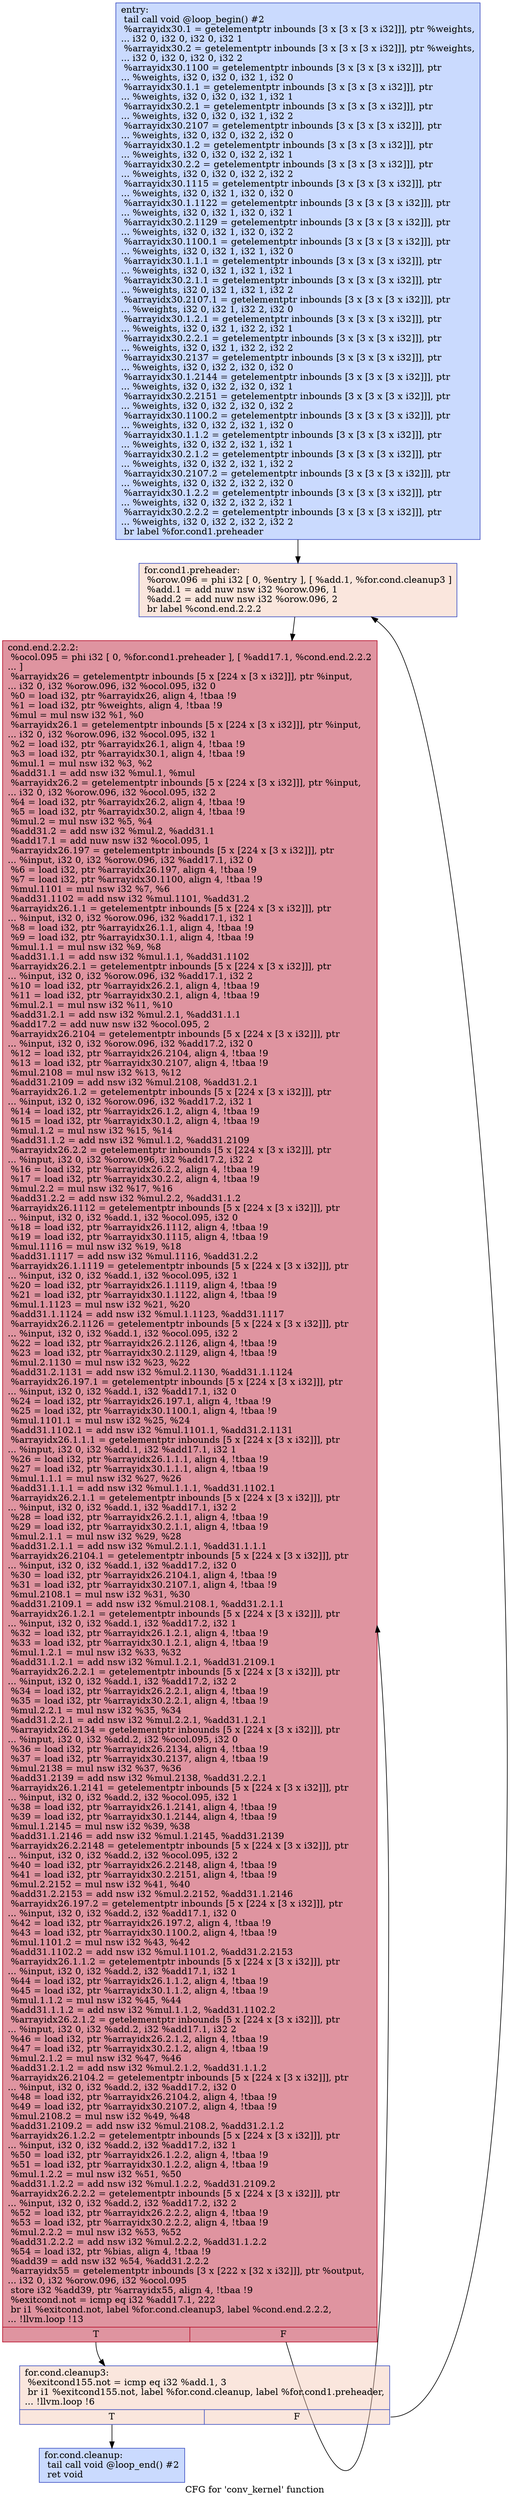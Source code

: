 digraph "CFG for 'conv_kernel' function" {
	label="CFG for 'conv_kernel' function";

	Node0x55fd136ce7d0 [shape=record,color="#3d50c3ff", style=filled, fillcolor="#88abfd70",label="{entry:\l  tail call void @loop_begin() #2\l  %arrayidx30.1 = getelementptr inbounds [3 x [3 x [3 x i32]]], ptr %weights,\l... i32 0, i32 0, i32 0, i32 1\l  %arrayidx30.2 = getelementptr inbounds [3 x [3 x [3 x i32]]], ptr %weights,\l... i32 0, i32 0, i32 0, i32 2\l  %arrayidx30.1100 = getelementptr inbounds [3 x [3 x [3 x i32]]], ptr\l... %weights, i32 0, i32 0, i32 1, i32 0\l  %arrayidx30.1.1 = getelementptr inbounds [3 x [3 x [3 x i32]]], ptr\l... %weights, i32 0, i32 0, i32 1, i32 1\l  %arrayidx30.2.1 = getelementptr inbounds [3 x [3 x [3 x i32]]], ptr\l... %weights, i32 0, i32 0, i32 1, i32 2\l  %arrayidx30.2107 = getelementptr inbounds [3 x [3 x [3 x i32]]], ptr\l... %weights, i32 0, i32 0, i32 2, i32 0\l  %arrayidx30.1.2 = getelementptr inbounds [3 x [3 x [3 x i32]]], ptr\l... %weights, i32 0, i32 0, i32 2, i32 1\l  %arrayidx30.2.2 = getelementptr inbounds [3 x [3 x [3 x i32]]], ptr\l... %weights, i32 0, i32 0, i32 2, i32 2\l  %arrayidx30.1115 = getelementptr inbounds [3 x [3 x [3 x i32]]], ptr\l... %weights, i32 0, i32 1, i32 0, i32 0\l  %arrayidx30.1.1122 = getelementptr inbounds [3 x [3 x [3 x i32]]], ptr\l... %weights, i32 0, i32 1, i32 0, i32 1\l  %arrayidx30.2.1129 = getelementptr inbounds [3 x [3 x [3 x i32]]], ptr\l... %weights, i32 0, i32 1, i32 0, i32 2\l  %arrayidx30.1100.1 = getelementptr inbounds [3 x [3 x [3 x i32]]], ptr\l... %weights, i32 0, i32 1, i32 1, i32 0\l  %arrayidx30.1.1.1 = getelementptr inbounds [3 x [3 x [3 x i32]]], ptr\l... %weights, i32 0, i32 1, i32 1, i32 1\l  %arrayidx30.2.1.1 = getelementptr inbounds [3 x [3 x [3 x i32]]], ptr\l... %weights, i32 0, i32 1, i32 1, i32 2\l  %arrayidx30.2107.1 = getelementptr inbounds [3 x [3 x [3 x i32]]], ptr\l... %weights, i32 0, i32 1, i32 2, i32 0\l  %arrayidx30.1.2.1 = getelementptr inbounds [3 x [3 x [3 x i32]]], ptr\l... %weights, i32 0, i32 1, i32 2, i32 1\l  %arrayidx30.2.2.1 = getelementptr inbounds [3 x [3 x [3 x i32]]], ptr\l... %weights, i32 0, i32 1, i32 2, i32 2\l  %arrayidx30.2137 = getelementptr inbounds [3 x [3 x [3 x i32]]], ptr\l... %weights, i32 0, i32 2, i32 0, i32 0\l  %arrayidx30.1.2144 = getelementptr inbounds [3 x [3 x [3 x i32]]], ptr\l... %weights, i32 0, i32 2, i32 0, i32 1\l  %arrayidx30.2.2151 = getelementptr inbounds [3 x [3 x [3 x i32]]], ptr\l... %weights, i32 0, i32 2, i32 0, i32 2\l  %arrayidx30.1100.2 = getelementptr inbounds [3 x [3 x [3 x i32]]], ptr\l... %weights, i32 0, i32 2, i32 1, i32 0\l  %arrayidx30.1.1.2 = getelementptr inbounds [3 x [3 x [3 x i32]]], ptr\l... %weights, i32 0, i32 2, i32 1, i32 1\l  %arrayidx30.2.1.2 = getelementptr inbounds [3 x [3 x [3 x i32]]], ptr\l... %weights, i32 0, i32 2, i32 1, i32 2\l  %arrayidx30.2107.2 = getelementptr inbounds [3 x [3 x [3 x i32]]], ptr\l... %weights, i32 0, i32 2, i32 2, i32 0\l  %arrayidx30.1.2.2 = getelementptr inbounds [3 x [3 x [3 x i32]]], ptr\l... %weights, i32 0, i32 2, i32 2, i32 1\l  %arrayidx30.2.2.2 = getelementptr inbounds [3 x [3 x [3 x i32]]], ptr\l... %weights, i32 0, i32 2, i32 2, i32 2\l  br label %for.cond1.preheader\l}"];
	Node0x55fd136ce7d0 -> Node0x55fd136d1480;
	Node0x55fd136d1480 [shape=record,color="#3d50c3ff", style=filled, fillcolor="#f3c7b170",label="{for.cond1.preheader:                              \l  %orow.096 = phi i32 [ 0, %entry ], [ %add.1, %for.cond.cleanup3 ]\l  %add.1 = add nuw nsw i32 %orow.096, 1\l  %add.2 = add nuw nsw i32 %orow.096, 2\l  br label %cond.end.2.2.2\l}"];
	Node0x55fd136d1480 -> Node0x55fd136d18f0;
	Node0x55fd136d19b0 [shape=record,color="#3d50c3ff", style=filled, fillcolor="#88abfd70",label="{for.cond.cleanup:                                 \l  tail call void @loop_end() #2\l  ret void\l}"];
	Node0x55fd136d1600 [shape=record,color="#3d50c3ff", style=filled, fillcolor="#f3c7b170",label="{for.cond.cleanup3:                                \l  %exitcond155.not = icmp eq i32 %add.1, 3\l  br i1 %exitcond155.not, label %for.cond.cleanup, label %for.cond1.preheader,\l... !llvm.loop !6\l|{<s0>T|<s1>F}}"];
	Node0x55fd136d1600:s0 -> Node0x55fd136d19b0;
	Node0x55fd136d1600:s1 -> Node0x55fd136d1480;
	Node0x55fd136d18f0 [shape=record,color="#b70d28ff", style=filled, fillcolor="#b70d2870",label="{cond.end.2.2.2:                                   \l  %ocol.095 = phi i32 [ 0, %for.cond1.preheader ], [ %add17.1, %cond.end.2.2.2\l... ]\l  %arrayidx26 = getelementptr inbounds [5 x [224 x [3 x i32]]], ptr %input,\l... i32 0, i32 %orow.096, i32 %ocol.095, i32 0\l  %0 = load i32, ptr %arrayidx26, align 4, !tbaa !9\l  %1 = load i32, ptr %weights, align 4, !tbaa !9\l  %mul = mul nsw i32 %1, %0\l  %arrayidx26.1 = getelementptr inbounds [5 x [224 x [3 x i32]]], ptr %input,\l... i32 0, i32 %orow.096, i32 %ocol.095, i32 1\l  %2 = load i32, ptr %arrayidx26.1, align 4, !tbaa !9\l  %3 = load i32, ptr %arrayidx30.1, align 4, !tbaa !9\l  %mul.1 = mul nsw i32 %3, %2\l  %add31.1 = add nsw i32 %mul.1, %mul\l  %arrayidx26.2 = getelementptr inbounds [5 x [224 x [3 x i32]]], ptr %input,\l... i32 0, i32 %orow.096, i32 %ocol.095, i32 2\l  %4 = load i32, ptr %arrayidx26.2, align 4, !tbaa !9\l  %5 = load i32, ptr %arrayidx30.2, align 4, !tbaa !9\l  %mul.2 = mul nsw i32 %5, %4\l  %add31.2 = add nsw i32 %mul.2, %add31.1\l  %add17.1 = add nuw nsw i32 %ocol.095, 1\l  %arrayidx26.197 = getelementptr inbounds [5 x [224 x [3 x i32]]], ptr\l... %input, i32 0, i32 %orow.096, i32 %add17.1, i32 0\l  %6 = load i32, ptr %arrayidx26.197, align 4, !tbaa !9\l  %7 = load i32, ptr %arrayidx30.1100, align 4, !tbaa !9\l  %mul.1101 = mul nsw i32 %7, %6\l  %add31.1102 = add nsw i32 %mul.1101, %add31.2\l  %arrayidx26.1.1 = getelementptr inbounds [5 x [224 x [3 x i32]]], ptr\l... %input, i32 0, i32 %orow.096, i32 %add17.1, i32 1\l  %8 = load i32, ptr %arrayidx26.1.1, align 4, !tbaa !9\l  %9 = load i32, ptr %arrayidx30.1.1, align 4, !tbaa !9\l  %mul.1.1 = mul nsw i32 %9, %8\l  %add31.1.1 = add nsw i32 %mul.1.1, %add31.1102\l  %arrayidx26.2.1 = getelementptr inbounds [5 x [224 x [3 x i32]]], ptr\l... %input, i32 0, i32 %orow.096, i32 %add17.1, i32 2\l  %10 = load i32, ptr %arrayidx26.2.1, align 4, !tbaa !9\l  %11 = load i32, ptr %arrayidx30.2.1, align 4, !tbaa !9\l  %mul.2.1 = mul nsw i32 %11, %10\l  %add31.2.1 = add nsw i32 %mul.2.1, %add31.1.1\l  %add17.2 = add nuw nsw i32 %ocol.095, 2\l  %arrayidx26.2104 = getelementptr inbounds [5 x [224 x [3 x i32]]], ptr\l... %input, i32 0, i32 %orow.096, i32 %add17.2, i32 0\l  %12 = load i32, ptr %arrayidx26.2104, align 4, !tbaa !9\l  %13 = load i32, ptr %arrayidx30.2107, align 4, !tbaa !9\l  %mul.2108 = mul nsw i32 %13, %12\l  %add31.2109 = add nsw i32 %mul.2108, %add31.2.1\l  %arrayidx26.1.2 = getelementptr inbounds [5 x [224 x [3 x i32]]], ptr\l... %input, i32 0, i32 %orow.096, i32 %add17.2, i32 1\l  %14 = load i32, ptr %arrayidx26.1.2, align 4, !tbaa !9\l  %15 = load i32, ptr %arrayidx30.1.2, align 4, !tbaa !9\l  %mul.1.2 = mul nsw i32 %15, %14\l  %add31.1.2 = add nsw i32 %mul.1.2, %add31.2109\l  %arrayidx26.2.2 = getelementptr inbounds [5 x [224 x [3 x i32]]], ptr\l... %input, i32 0, i32 %orow.096, i32 %add17.2, i32 2\l  %16 = load i32, ptr %arrayidx26.2.2, align 4, !tbaa !9\l  %17 = load i32, ptr %arrayidx30.2.2, align 4, !tbaa !9\l  %mul.2.2 = mul nsw i32 %17, %16\l  %add31.2.2 = add nsw i32 %mul.2.2, %add31.1.2\l  %arrayidx26.1112 = getelementptr inbounds [5 x [224 x [3 x i32]]], ptr\l... %input, i32 0, i32 %add.1, i32 %ocol.095, i32 0\l  %18 = load i32, ptr %arrayidx26.1112, align 4, !tbaa !9\l  %19 = load i32, ptr %arrayidx30.1115, align 4, !tbaa !9\l  %mul.1116 = mul nsw i32 %19, %18\l  %add31.1117 = add nsw i32 %mul.1116, %add31.2.2\l  %arrayidx26.1.1119 = getelementptr inbounds [5 x [224 x [3 x i32]]], ptr\l... %input, i32 0, i32 %add.1, i32 %ocol.095, i32 1\l  %20 = load i32, ptr %arrayidx26.1.1119, align 4, !tbaa !9\l  %21 = load i32, ptr %arrayidx30.1.1122, align 4, !tbaa !9\l  %mul.1.1123 = mul nsw i32 %21, %20\l  %add31.1.1124 = add nsw i32 %mul.1.1123, %add31.1117\l  %arrayidx26.2.1126 = getelementptr inbounds [5 x [224 x [3 x i32]]], ptr\l... %input, i32 0, i32 %add.1, i32 %ocol.095, i32 2\l  %22 = load i32, ptr %arrayidx26.2.1126, align 4, !tbaa !9\l  %23 = load i32, ptr %arrayidx30.2.1129, align 4, !tbaa !9\l  %mul.2.1130 = mul nsw i32 %23, %22\l  %add31.2.1131 = add nsw i32 %mul.2.1130, %add31.1.1124\l  %arrayidx26.197.1 = getelementptr inbounds [5 x [224 x [3 x i32]]], ptr\l... %input, i32 0, i32 %add.1, i32 %add17.1, i32 0\l  %24 = load i32, ptr %arrayidx26.197.1, align 4, !tbaa !9\l  %25 = load i32, ptr %arrayidx30.1100.1, align 4, !tbaa !9\l  %mul.1101.1 = mul nsw i32 %25, %24\l  %add31.1102.1 = add nsw i32 %mul.1101.1, %add31.2.1131\l  %arrayidx26.1.1.1 = getelementptr inbounds [5 x [224 x [3 x i32]]], ptr\l... %input, i32 0, i32 %add.1, i32 %add17.1, i32 1\l  %26 = load i32, ptr %arrayidx26.1.1.1, align 4, !tbaa !9\l  %27 = load i32, ptr %arrayidx30.1.1.1, align 4, !tbaa !9\l  %mul.1.1.1 = mul nsw i32 %27, %26\l  %add31.1.1.1 = add nsw i32 %mul.1.1.1, %add31.1102.1\l  %arrayidx26.2.1.1 = getelementptr inbounds [5 x [224 x [3 x i32]]], ptr\l... %input, i32 0, i32 %add.1, i32 %add17.1, i32 2\l  %28 = load i32, ptr %arrayidx26.2.1.1, align 4, !tbaa !9\l  %29 = load i32, ptr %arrayidx30.2.1.1, align 4, !tbaa !9\l  %mul.2.1.1 = mul nsw i32 %29, %28\l  %add31.2.1.1 = add nsw i32 %mul.2.1.1, %add31.1.1.1\l  %arrayidx26.2104.1 = getelementptr inbounds [5 x [224 x [3 x i32]]], ptr\l... %input, i32 0, i32 %add.1, i32 %add17.2, i32 0\l  %30 = load i32, ptr %arrayidx26.2104.1, align 4, !tbaa !9\l  %31 = load i32, ptr %arrayidx30.2107.1, align 4, !tbaa !9\l  %mul.2108.1 = mul nsw i32 %31, %30\l  %add31.2109.1 = add nsw i32 %mul.2108.1, %add31.2.1.1\l  %arrayidx26.1.2.1 = getelementptr inbounds [5 x [224 x [3 x i32]]], ptr\l... %input, i32 0, i32 %add.1, i32 %add17.2, i32 1\l  %32 = load i32, ptr %arrayidx26.1.2.1, align 4, !tbaa !9\l  %33 = load i32, ptr %arrayidx30.1.2.1, align 4, !tbaa !9\l  %mul.1.2.1 = mul nsw i32 %33, %32\l  %add31.1.2.1 = add nsw i32 %mul.1.2.1, %add31.2109.1\l  %arrayidx26.2.2.1 = getelementptr inbounds [5 x [224 x [3 x i32]]], ptr\l... %input, i32 0, i32 %add.1, i32 %add17.2, i32 2\l  %34 = load i32, ptr %arrayidx26.2.2.1, align 4, !tbaa !9\l  %35 = load i32, ptr %arrayidx30.2.2.1, align 4, !tbaa !9\l  %mul.2.2.1 = mul nsw i32 %35, %34\l  %add31.2.2.1 = add nsw i32 %mul.2.2.1, %add31.1.2.1\l  %arrayidx26.2134 = getelementptr inbounds [5 x [224 x [3 x i32]]], ptr\l... %input, i32 0, i32 %add.2, i32 %ocol.095, i32 0\l  %36 = load i32, ptr %arrayidx26.2134, align 4, !tbaa !9\l  %37 = load i32, ptr %arrayidx30.2137, align 4, !tbaa !9\l  %mul.2138 = mul nsw i32 %37, %36\l  %add31.2139 = add nsw i32 %mul.2138, %add31.2.2.1\l  %arrayidx26.1.2141 = getelementptr inbounds [5 x [224 x [3 x i32]]], ptr\l... %input, i32 0, i32 %add.2, i32 %ocol.095, i32 1\l  %38 = load i32, ptr %arrayidx26.1.2141, align 4, !tbaa !9\l  %39 = load i32, ptr %arrayidx30.1.2144, align 4, !tbaa !9\l  %mul.1.2145 = mul nsw i32 %39, %38\l  %add31.1.2146 = add nsw i32 %mul.1.2145, %add31.2139\l  %arrayidx26.2.2148 = getelementptr inbounds [5 x [224 x [3 x i32]]], ptr\l... %input, i32 0, i32 %add.2, i32 %ocol.095, i32 2\l  %40 = load i32, ptr %arrayidx26.2.2148, align 4, !tbaa !9\l  %41 = load i32, ptr %arrayidx30.2.2151, align 4, !tbaa !9\l  %mul.2.2152 = mul nsw i32 %41, %40\l  %add31.2.2153 = add nsw i32 %mul.2.2152, %add31.1.2146\l  %arrayidx26.197.2 = getelementptr inbounds [5 x [224 x [3 x i32]]], ptr\l... %input, i32 0, i32 %add.2, i32 %add17.1, i32 0\l  %42 = load i32, ptr %arrayidx26.197.2, align 4, !tbaa !9\l  %43 = load i32, ptr %arrayidx30.1100.2, align 4, !tbaa !9\l  %mul.1101.2 = mul nsw i32 %43, %42\l  %add31.1102.2 = add nsw i32 %mul.1101.2, %add31.2.2153\l  %arrayidx26.1.1.2 = getelementptr inbounds [5 x [224 x [3 x i32]]], ptr\l... %input, i32 0, i32 %add.2, i32 %add17.1, i32 1\l  %44 = load i32, ptr %arrayidx26.1.1.2, align 4, !tbaa !9\l  %45 = load i32, ptr %arrayidx30.1.1.2, align 4, !tbaa !9\l  %mul.1.1.2 = mul nsw i32 %45, %44\l  %add31.1.1.2 = add nsw i32 %mul.1.1.2, %add31.1102.2\l  %arrayidx26.2.1.2 = getelementptr inbounds [5 x [224 x [3 x i32]]], ptr\l... %input, i32 0, i32 %add.2, i32 %add17.1, i32 2\l  %46 = load i32, ptr %arrayidx26.2.1.2, align 4, !tbaa !9\l  %47 = load i32, ptr %arrayidx30.2.1.2, align 4, !tbaa !9\l  %mul.2.1.2 = mul nsw i32 %47, %46\l  %add31.2.1.2 = add nsw i32 %mul.2.1.2, %add31.1.1.2\l  %arrayidx26.2104.2 = getelementptr inbounds [5 x [224 x [3 x i32]]], ptr\l... %input, i32 0, i32 %add.2, i32 %add17.2, i32 0\l  %48 = load i32, ptr %arrayidx26.2104.2, align 4, !tbaa !9\l  %49 = load i32, ptr %arrayidx30.2107.2, align 4, !tbaa !9\l  %mul.2108.2 = mul nsw i32 %49, %48\l  %add31.2109.2 = add nsw i32 %mul.2108.2, %add31.2.1.2\l  %arrayidx26.1.2.2 = getelementptr inbounds [5 x [224 x [3 x i32]]], ptr\l... %input, i32 0, i32 %add.2, i32 %add17.2, i32 1\l  %50 = load i32, ptr %arrayidx26.1.2.2, align 4, !tbaa !9\l  %51 = load i32, ptr %arrayidx30.1.2.2, align 4, !tbaa !9\l  %mul.1.2.2 = mul nsw i32 %51, %50\l  %add31.1.2.2 = add nsw i32 %mul.1.2.2, %add31.2109.2\l  %arrayidx26.2.2.2 = getelementptr inbounds [5 x [224 x [3 x i32]]], ptr\l... %input, i32 0, i32 %add.2, i32 %add17.2, i32 2\l  %52 = load i32, ptr %arrayidx26.2.2.2, align 4, !tbaa !9\l  %53 = load i32, ptr %arrayidx30.2.2.2, align 4, !tbaa !9\l  %mul.2.2.2 = mul nsw i32 %53, %52\l  %add31.2.2.2 = add nsw i32 %mul.2.2.2, %add31.1.2.2\l  %54 = load i32, ptr %bias, align 4, !tbaa !9\l  %add39 = add nsw i32 %54, %add31.2.2.2\l  %arrayidx55 = getelementptr inbounds [3 x [222 x [32 x i32]]], ptr %output,\l... i32 0, i32 %orow.096, i32 %ocol.095\l  store i32 %add39, ptr %arrayidx55, align 4, !tbaa !9\l  %exitcond.not = icmp eq i32 %add17.1, 222\l  br i1 %exitcond.not, label %for.cond.cleanup3, label %cond.end.2.2.2,\l... !llvm.loop !13\l|{<s0>T|<s1>F}}"];
	Node0x55fd136d18f0:s0 -> Node0x55fd136d1600;
	Node0x55fd136d18f0:s1 -> Node0x55fd136d18f0;
}
